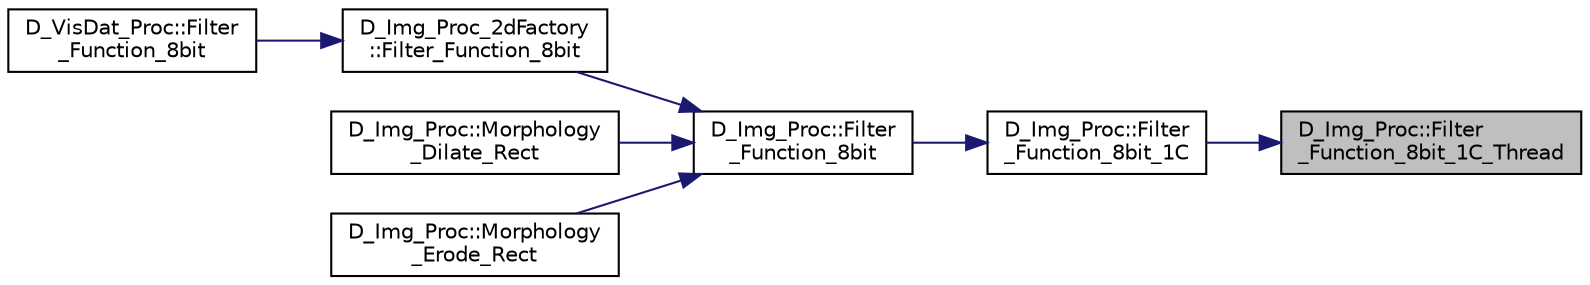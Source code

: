 digraph "D_Img_Proc::Filter_Function_8bit_1C_Thread"
{
 // LATEX_PDF_SIZE
  edge [fontname="Helvetica",fontsize="10",labelfontname="Helvetica",labelfontsize="10"];
  node [fontname="Helvetica",fontsize="10",shape=record];
  rankdir="RL";
  Node1 [label="D_Img_Proc::Filter\l_Function_8bit_1C_Thread",height=0.2,width=0.4,color="black", fillcolor="grey75", style="filled", fontcolor="black",tooltip=" "];
  Node1 -> Node2 [dir="back",color="midnightblue",fontsize="10",style="solid",fontname="Helvetica"];
  Node2 [label="D_Img_Proc::Filter\l_Function_8bit_1C",height=0.2,width=0.4,color="black", fillcolor="white", style="filled",URL="$class_d___img___proc.html#a26a9b892f9f26b30e7cf8c27febdb1da",tooltip=" "];
  Node2 -> Node3 [dir="back",color="midnightblue",fontsize="10",style="solid",fontname="Helvetica"];
  Node3 [label="D_Img_Proc::Filter\l_Function_8bit",height=0.2,width=0.4,color="black", fillcolor="white", style="filled",URL="$class_d___img___proc.html#a270eb6a32caf5a98ff5db03c15dc1a71",tooltip=" "];
  Node3 -> Node4 [dir="back",color="midnightblue",fontsize="10",style="solid",fontname="Helvetica"];
  Node4 [label="D_Img_Proc_2dFactory\l::Filter_Function_8bit",height=0.2,width=0.4,color="black", fillcolor="white", style="filled",URL="$class_d___img___proc__2d_factory.html#a4973f5abf228ff1eb749b4ee269a488d",tooltip=" "];
  Node4 -> Node5 [dir="back",color="midnightblue",fontsize="10",style="solid",fontname="Helvetica"];
  Node5 [label="D_VisDat_Proc::Filter\l_Function_8bit",height=0.2,width=0.4,color="black", fillcolor="white", style="filled",URL="$class_d___vis_dat___proc.html#a97dd6401aaec72add65bf2903cdb9aca",tooltip=" "];
  Node3 -> Node6 [dir="back",color="midnightblue",fontsize="10",style="solid",fontname="Helvetica"];
  Node6 [label="D_Img_Proc::Morphology\l_Dilate_Rect",height=0.2,width=0.4,color="black", fillcolor="white", style="filled",URL="$class_d___img___proc.html#a275c5140eb66ebc71a07f33374acbaaa",tooltip=" "];
  Node3 -> Node7 [dir="back",color="midnightblue",fontsize="10",style="solid",fontname="Helvetica"];
  Node7 [label="D_Img_Proc::Morphology\l_Erode_Rect",height=0.2,width=0.4,color="black", fillcolor="white", style="filled",URL="$class_d___img___proc.html#a609a60d41855a10dc22aaf229a7fdb25",tooltip=" "];
}
